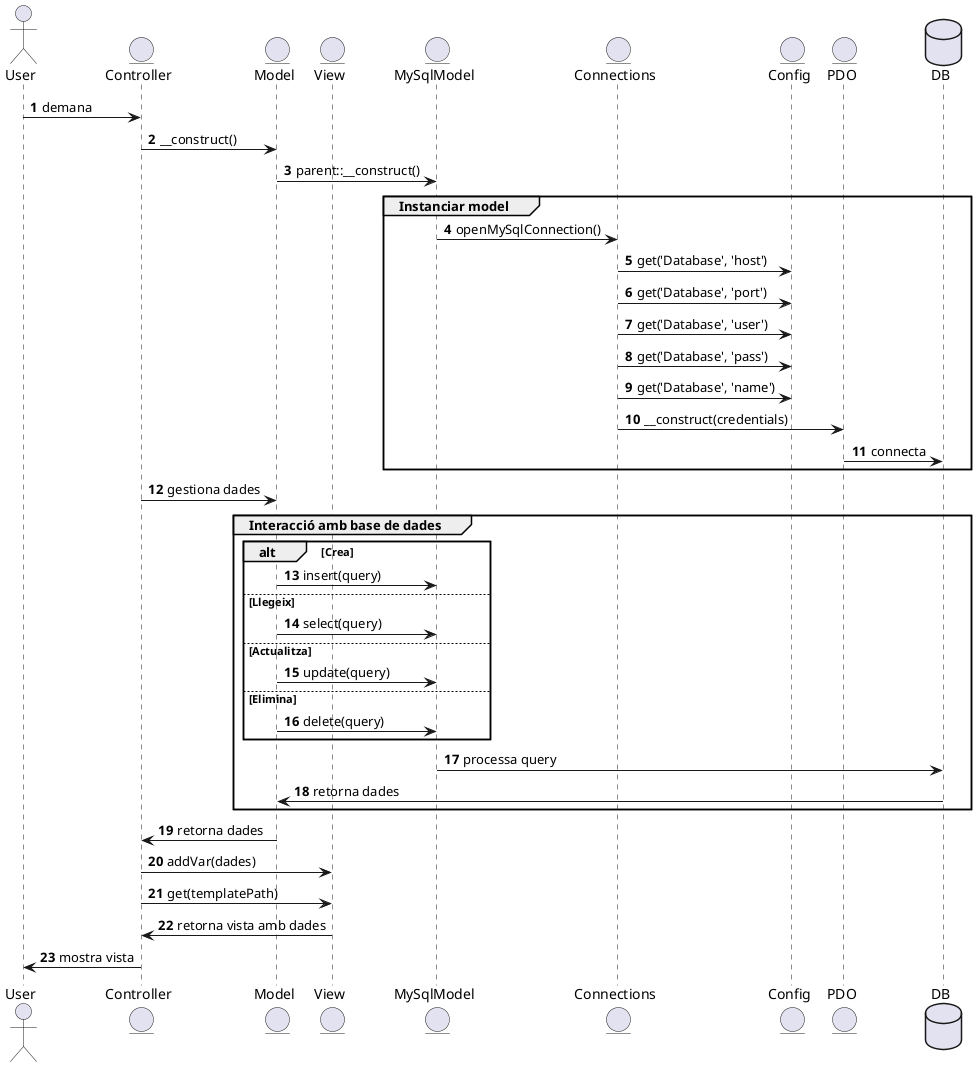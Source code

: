 @startuml

actor User

entity Controller
entity Model
entity View
entity MySqlModel
entity Connections
entity Config
entity PDO
database DB

autonumber

User -> Controller: demana
Controller -> Model: __construct()
Model -> MySqlModel: parent::__construct()
group Instanciar model
MySqlModel -> Connections: openMySqlConnection()
Connections -> Config: get('Database', 'host')
Connections -> Config: get('Database', 'port')
Connections -> Config: get('Database', 'user')
Connections -> Config: get('Database', 'pass')
Connections -> Config: get('Database', 'name')
Connections -> PDO: __construct(credentials)
PDO -> DB: connecta
end

Controller -> Model: gestiona dades

group Interacció amb base de dades
    alt Crea
        Model -> MySqlModel: insert(query)
    else Llegeix
        Model -> MySqlModel: select(query)
    else Actualitza 
        Model -> MySqlModel: update(query)
    else Elimina
        Model -> MySqlModel: delete(query)
    end
    MySqlModel -> DB: processa query
    DB -> Model: retorna dades
end
Model -> Controller: retorna dades

Controller -> View: addVar(dades)
Controller -> View: get(templatePath)
View -> Controller: retorna vista amb dades
Controller -> User: mostra vista

@enduml